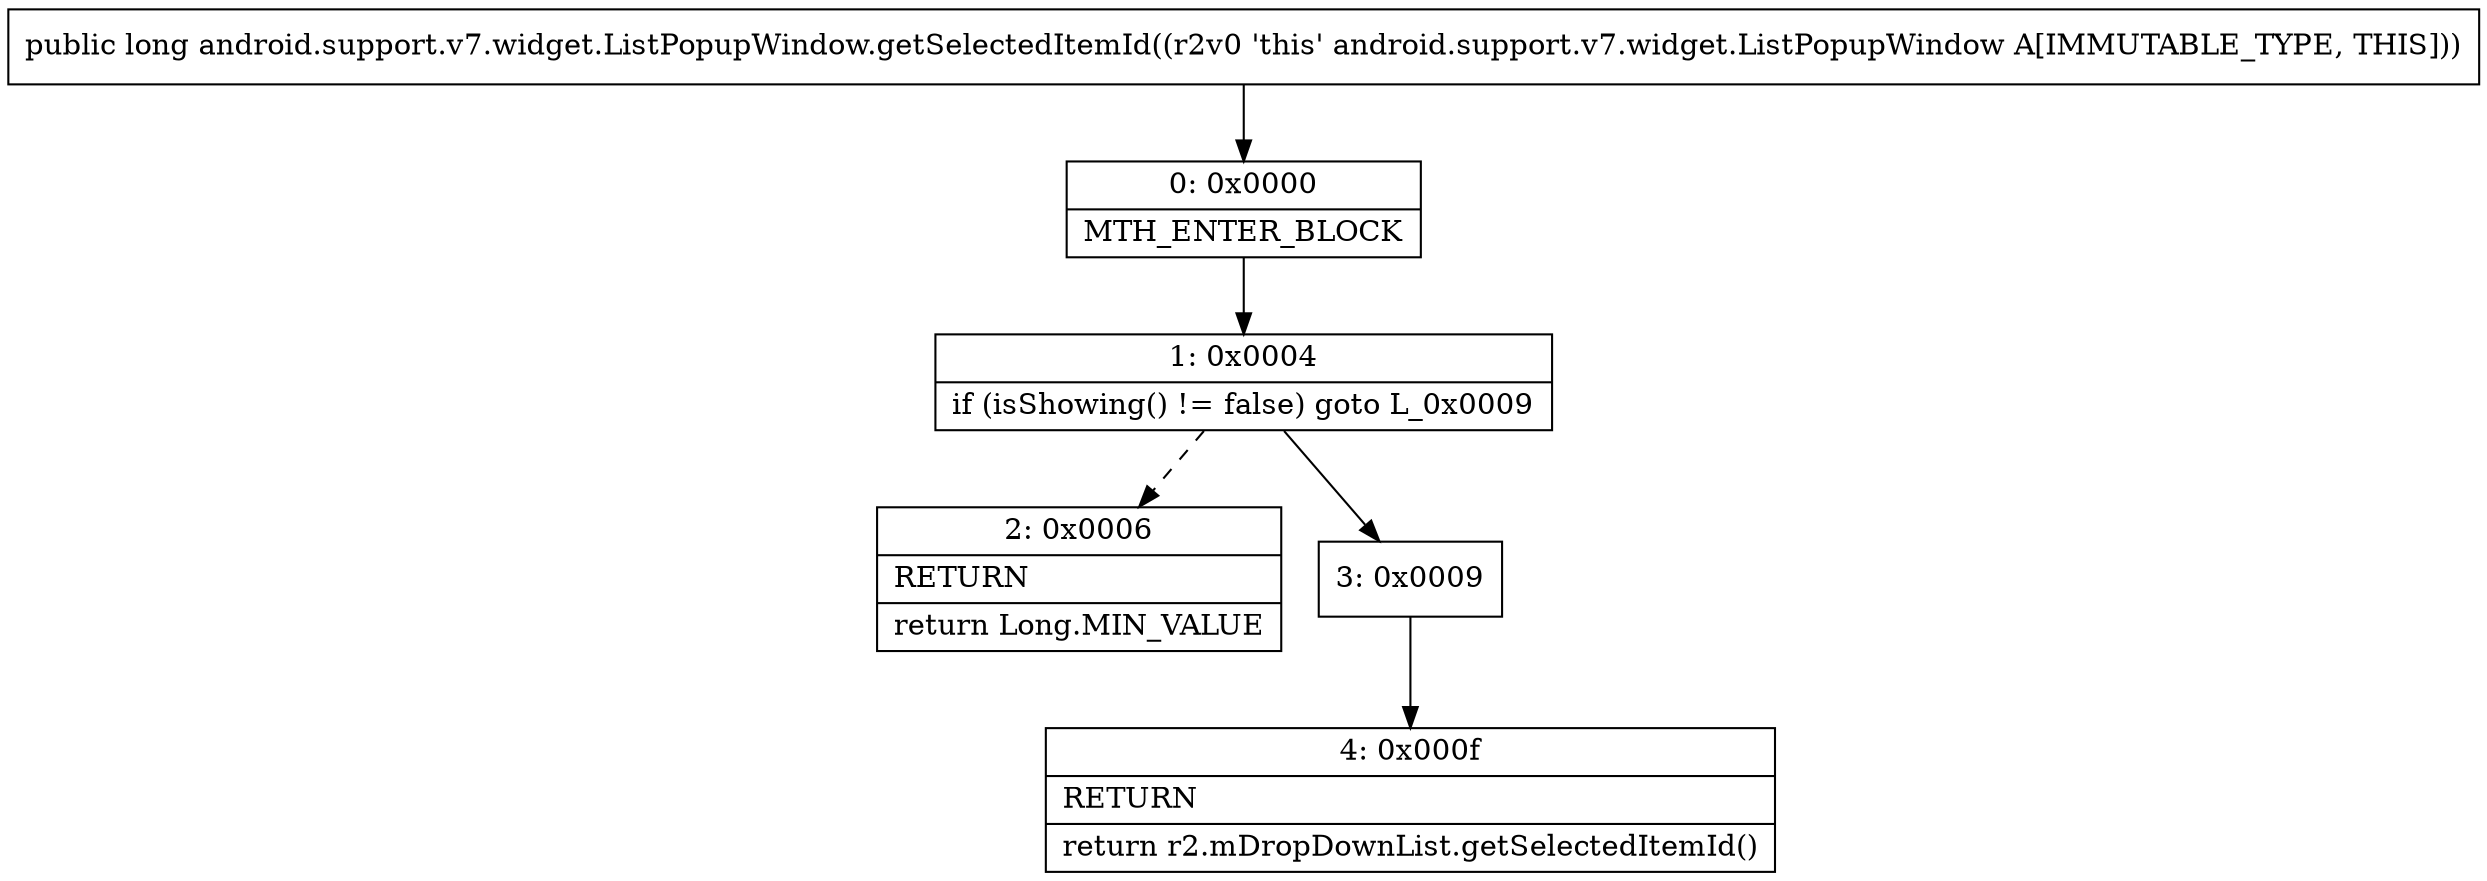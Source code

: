 digraph "CFG forandroid.support.v7.widget.ListPopupWindow.getSelectedItemId()J" {
Node_0 [shape=record,label="{0\:\ 0x0000|MTH_ENTER_BLOCK\l}"];
Node_1 [shape=record,label="{1\:\ 0x0004|if (isShowing() != false) goto L_0x0009\l}"];
Node_2 [shape=record,label="{2\:\ 0x0006|RETURN\l|return Long.MIN_VALUE\l}"];
Node_3 [shape=record,label="{3\:\ 0x0009}"];
Node_4 [shape=record,label="{4\:\ 0x000f|RETURN\l|return r2.mDropDownList.getSelectedItemId()\l}"];
MethodNode[shape=record,label="{public long android.support.v7.widget.ListPopupWindow.getSelectedItemId((r2v0 'this' android.support.v7.widget.ListPopupWindow A[IMMUTABLE_TYPE, THIS])) }"];
MethodNode -> Node_0;
Node_0 -> Node_1;
Node_1 -> Node_2[style=dashed];
Node_1 -> Node_3;
Node_3 -> Node_4;
}

